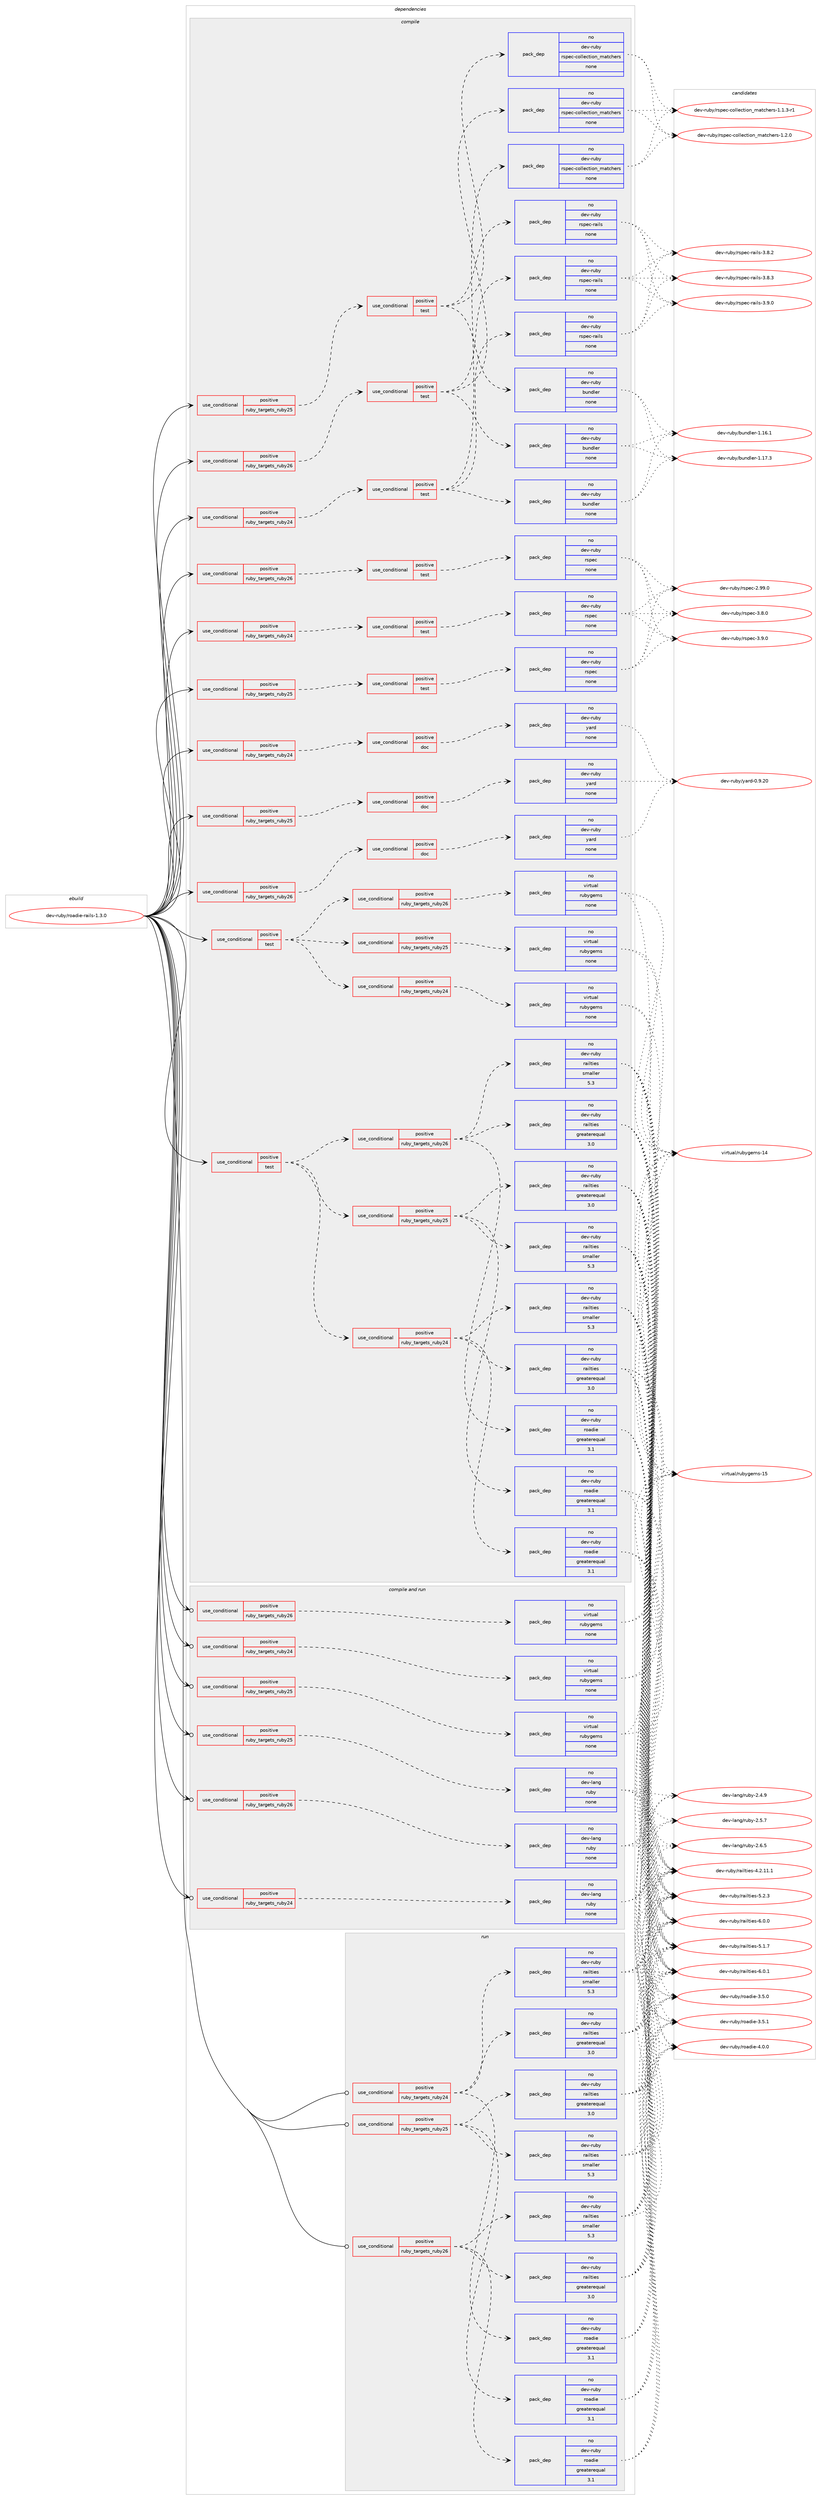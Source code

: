 digraph prolog {

# *************
# Graph options
# *************

newrank=true;
concentrate=true;
compound=true;
graph [rankdir=LR,fontname=Helvetica,fontsize=10,ranksep=1.5];#, ranksep=2.5, nodesep=0.2];
edge  [arrowhead=vee];
node  [fontname=Helvetica,fontsize=10];

# **********
# The ebuild
# **********

subgraph cluster_leftcol {
color=gray;
rank=same;
label=<<i>ebuild</i>>;
id [label="dev-ruby/roadie-rails-1.3.0", color=red, width=4, href="../dev-ruby/roadie-rails-1.3.0.svg"];
}

# ****************
# The dependencies
# ****************

subgraph cluster_midcol {
color=gray;
label=<<i>dependencies</i>>;
subgraph cluster_compile {
fillcolor="#eeeeee";
style=filled;
label=<<i>compile</i>>;
subgraph cond173702 {
dependency707232 [label=<<TABLE BORDER="0" CELLBORDER="1" CELLSPACING="0" CELLPADDING="4"><TR><TD ROWSPAN="3" CELLPADDING="10">use_conditional</TD></TR><TR><TD>positive</TD></TR><TR><TD>ruby_targets_ruby24</TD></TR></TABLE>>, shape=none, color=red];
subgraph cond173703 {
dependency707233 [label=<<TABLE BORDER="0" CELLBORDER="1" CELLSPACING="0" CELLPADDING="4"><TR><TD ROWSPAN="3" CELLPADDING="10">use_conditional</TD></TR><TR><TD>positive</TD></TR><TR><TD>doc</TD></TR></TABLE>>, shape=none, color=red];
subgraph pack521500 {
dependency707234 [label=<<TABLE BORDER="0" CELLBORDER="1" CELLSPACING="0" CELLPADDING="4" WIDTH="220"><TR><TD ROWSPAN="6" CELLPADDING="30">pack_dep</TD></TR><TR><TD WIDTH="110">no</TD></TR><TR><TD>dev-ruby</TD></TR><TR><TD>yard</TD></TR><TR><TD>none</TD></TR><TR><TD></TD></TR></TABLE>>, shape=none, color=blue];
}
dependency707233:e -> dependency707234:w [weight=20,style="dashed",arrowhead="vee"];
}
dependency707232:e -> dependency707233:w [weight=20,style="dashed",arrowhead="vee"];
}
id:e -> dependency707232:w [weight=20,style="solid",arrowhead="vee"];
subgraph cond173704 {
dependency707235 [label=<<TABLE BORDER="0" CELLBORDER="1" CELLSPACING="0" CELLPADDING="4"><TR><TD ROWSPAN="3" CELLPADDING="10">use_conditional</TD></TR><TR><TD>positive</TD></TR><TR><TD>ruby_targets_ruby24</TD></TR></TABLE>>, shape=none, color=red];
subgraph cond173705 {
dependency707236 [label=<<TABLE BORDER="0" CELLBORDER="1" CELLSPACING="0" CELLPADDING="4"><TR><TD ROWSPAN="3" CELLPADDING="10">use_conditional</TD></TR><TR><TD>positive</TD></TR><TR><TD>test</TD></TR></TABLE>>, shape=none, color=red];
subgraph pack521501 {
dependency707237 [label=<<TABLE BORDER="0" CELLBORDER="1" CELLSPACING="0" CELLPADDING="4" WIDTH="220"><TR><TD ROWSPAN="6" CELLPADDING="30">pack_dep</TD></TR><TR><TD WIDTH="110">no</TD></TR><TR><TD>dev-ruby</TD></TR><TR><TD>bundler</TD></TR><TR><TD>none</TD></TR><TR><TD></TD></TR></TABLE>>, shape=none, color=blue];
}
dependency707236:e -> dependency707237:w [weight=20,style="dashed",arrowhead="vee"];
subgraph pack521502 {
dependency707238 [label=<<TABLE BORDER="0" CELLBORDER="1" CELLSPACING="0" CELLPADDING="4" WIDTH="220"><TR><TD ROWSPAN="6" CELLPADDING="30">pack_dep</TD></TR><TR><TD WIDTH="110">no</TD></TR><TR><TD>dev-ruby</TD></TR><TR><TD>rspec-rails</TD></TR><TR><TD>none</TD></TR><TR><TD></TD></TR></TABLE>>, shape=none, color=blue];
}
dependency707236:e -> dependency707238:w [weight=20,style="dashed",arrowhead="vee"];
subgraph pack521503 {
dependency707239 [label=<<TABLE BORDER="0" CELLBORDER="1" CELLSPACING="0" CELLPADDING="4" WIDTH="220"><TR><TD ROWSPAN="6" CELLPADDING="30">pack_dep</TD></TR><TR><TD WIDTH="110">no</TD></TR><TR><TD>dev-ruby</TD></TR><TR><TD>rspec-collection_matchers</TD></TR><TR><TD>none</TD></TR><TR><TD></TD></TR></TABLE>>, shape=none, color=blue];
}
dependency707236:e -> dependency707239:w [weight=20,style="dashed",arrowhead="vee"];
}
dependency707235:e -> dependency707236:w [weight=20,style="dashed",arrowhead="vee"];
}
id:e -> dependency707235:w [weight=20,style="solid",arrowhead="vee"];
subgraph cond173706 {
dependency707240 [label=<<TABLE BORDER="0" CELLBORDER="1" CELLSPACING="0" CELLPADDING="4"><TR><TD ROWSPAN="3" CELLPADDING="10">use_conditional</TD></TR><TR><TD>positive</TD></TR><TR><TD>ruby_targets_ruby24</TD></TR></TABLE>>, shape=none, color=red];
subgraph cond173707 {
dependency707241 [label=<<TABLE BORDER="0" CELLBORDER="1" CELLSPACING="0" CELLPADDING="4"><TR><TD ROWSPAN="3" CELLPADDING="10">use_conditional</TD></TR><TR><TD>positive</TD></TR><TR><TD>test</TD></TR></TABLE>>, shape=none, color=red];
subgraph pack521504 {
dependency707242 [label=<<TABLE BORDER="0" CELLBORDER="1" CELLSPACING="0" CELLPADDING="4" WIDTH="220"><TR><TD ROWSPAN="6" CELLPADDING="30">pack_dep</TD></TR><TR><TD WIDTH="110">no</TD></TR><TR><TD>dev-ruby</TD></TR><TR><TD>rspec</TD></TR><TR><TD>none</TD></TR><TR><TD></TD></TR></TABLE>>, shape=none, color=blue];
}
dependency707241:e -> dependency707242:w [weight=20,style="dashed",arrowhead="vee"];
}
dependency707240:e -> dependency707241:w [weight=20,style="dashed",arrowhead="vee"];
}
id:e -> dependency707240:w [weight=20,style="solid",arrowhead="vee"];
subgraph cond173708 {
dependency707243 [label=<<TABLE BORDER="0" CELLBORDER="1" CELLSPACING="0" CELLPADDING="4"><TR><TD ROWSPAN="3" CELLPADDING="10">use_conditional</TD></TR><TR><TD>positive</TD></TR><TR><TD>ruby_targets_ruby25</TD></TR></TABLE>>, shape=none, color=red];
subgraph cond173709 {
dependency707244 [label=<<TABLE BORDER="0" CELLBORDER="1" CELLSPACING="0" CELLPADDING="4"><TR><TD ROWSPAN="3" CELLPADDING="10">use_conditional</TD></TR><TR><TD>positive</TD></TR><TR><TD>doc</TD></TR></TABLE>>, shape=none, color=red];
subgraph pack521505 {
dependency707245 [label=<<TABLE BORDER="0" CELLBORDER="1" CELLSPACING="0" CELLPADDING="4" WIDTH="220"><TR><TD ROWSPAN="6" CELLPADDING="30">pack_dep</TD></TR><TR><TD WIDTH="110">no</TD></TR><TR><TD>dev-ruby</TD></TR><TR><TD>yard</TD></TR><TR><TD>none</TD></TR><TR><TD></TD></TR></TABLE>>, shape=none, color=blue];
}
dependency707244:e -> dependency707245:w [weight=20,style="dashed",arrowhead="vee"];
}
dependency707243:e -> dependency707244:w [weight=20,style="dashed",arrowhead="vee"];
}
id:e -> dependency707243:w [weight=20,style="solid",arrowhead="vee"];
subgraph cond173710 {
dependency707246 [label=<<TABLE BORDER="0" CELLBORDER="1" CELLSPACING="0" CELLPADDING="4"><TR><TD ROWSPAN="3" CELLPADDING="10">use_conditional</TD></TR><TR><TD>positive</TD></TR><TR><TD>ruby_targets_ruby25</TD></TR></TABLE>>, shape=none, color=red];
subgraph cond173711 {
dependency707247 [label=<<TABLE BORDER="0" CELLBORDER="1" CELLSPACING="0" CELLPADDING="4"><TR><TD ROWSPAN="3" CELLPADDING="10">use_conditional</TD></TR><TR><TD>positive</TD></TR><TR><TD>test</TD></TR></TABLE>>, shape=none, color=red];
subgraph pack521506 {
dependency707248 [label=<<TABLE BORDER="0" CELLBORDER="1" CELLSPACING="0" CELLPADDING="4" WIDTH="220"><TR><TD ROWSPAN="6" CELLPADDING="30">pack_dep</TD></TR><TR><TD WIDTH="110">no</TD></TR><TR><TD>dev-ruby</TD></TR><TR><TD>bundler</TD></TR><TR><TD>none</TD></TR><TR><TD></TD></TR></TABLE>>, shape=none, color=blue];
}
dependency707247:e -> dependency707248:w [weight=20,style="dashed",arrowhead="vee"];
subgraph pack521507 {
dependency707249 [label=<<TABLE BORDER="0" CELLBORDER="1" CELLSPACING="0" CELLPADDING="4" WIDTH="220"><TR><TD ROWSPAN="6" CELLPADDING="30">pack_dep</TD></TR><TR><TD WIDTH="110">no</TD></TR><TR><TD>dev-ruby</TD></TR><TR><TD>rspec-rails</TD></TR><TR><TD>none</TD></TR><TR><TD></TD></TR></TABLE>>, shape=none, color=blue];
}
dependency707247:e -> dependency707249:w [weight=20,style="dashed",arrowhead="vee"];
subgraph pack521508 {
dependency707250 [label=<<TABLE BORDER="0" CELLBORDER="1" CELLSPACING="0" CELLPADDING="4" WIDTH="220"><TR><TD ROWSPAN="6" CELLPADDING="30">pack_dep</TD></TR><TR><TD WIDTH="110">no</TD></TR><TR><TD>dev-ruby</TD></TR><TR><TD>rspec-collection_matchers</TD></TR><TR><TD>none</TD></TR><TR><TD></TD></TR></TABLE>>, shape=none, color=blue];
}
dependency707247:e -> dependency707250:w [weight=20,style="dashed",arrowhead="vee"];
}
dependency707246:e -> dependency707247:w [weight=20,style="dashed",arrowhead="vee"];
}
id:e -> dependency707246:w [weight=20,style="solid",arrowhead="vee"];
subgraph cond173712 {
dependency707251 [label=<<TABLE BORDER="0" CELLBORDER="1" CELLSPACING="0" CELLPADDING="4"><TR><TD ROWSPAN="3" CELLPADDING="10">use_conditional</TD></TR><TR><TD>positive</TD></TR><TR><TD>ruby_targets_ruby25</TD></TR></TABLE>>, shape=none, color=red];
subgraph cond173713 {
dependency707252 [label=<<TABLE BORDER="0" CELLBORDER="1" CELLSPACING="0" CELLPADDING="4"><TR><TD ROWSPAN="3" CELLPADDING="10">use_conditional</TD></TR><TR><TD>positive</TD></TR><TR><TD>test</TD></TR></TABLE>>, shape=none, color=red];
subgraph pack521509 {
dependency707253 [label=<<TABLE BORDER="0" CELLBORDER="1" CELLSPACING="0" CELLPADDING="4" WIDTH="220"><TR><TD ROWSPAN="6" CELLPADDING="30">pack_dep</TD></TR><TR><TD WIDTH="110">no</TD></TR><TR><TD>dev-ruby</TD></TR><TR><TD>rspec</TD></TR><TR><TD>none</TD></TR><TR><TD></TD></TR></TABLE>>, shape=none, color=blue];
}
dependency707252:e -> dependency707253:w [weight=20,style="dashed",arrowhead="vee"];
}
dependency707251:e -> dependency707252:w [weight=20,style="dashed",arrowhead="vee"];
}
id:e -> dependency707251:w [weight=20,style="solid",arrowhead="vee"];
subgraph cond173714 {
dependency707254 [label=<<TABLE BORDER="0" CELLBORDER="1" CELLSPACING="0" CELLPADDING="4"><TR><TD ROWSPAN="3" CELLPADDING="10">use_conditional</TD></TR><TR><TD>positive</TD></TR><TR><TD>ruby_targets_ruby26</TD></TR></TABLE>>, shape=none, color=red];
subgraph cond173715 {
dependency707255 [label=<<TABLE BORDER="0" CELLBORDER="1" CELLSPACING="0" CELLPADDING="4"><TR><TD ROWSPAN="3" CELLPADDING="10">use_conditional</TD></TR><TR><TD>positive</TD></TR><TR><TD>doc</TD></TR></TABLE>>, shape=none, color=red];
subgraph pack521510 {
dependency707256 [label=<<TABLE BORDER="0" CELLBORDER="1" CELLSPACING="0" CELLPADDING="4" WIDTH="220"><TR><TD ROWSPAN="6" CELLPADDING="30">pack_dep</TD></TR><TR><TD WIDTH="110">no</TD></TR><TR><TD>dev-ruby</TD></TR><TR><TD>yard</TD></TR><TR><TD>none</TD></TR><TR><TD></TD></TR></TABLE>>, shape=none, color=blue];
}
dependency707255:e -> dependency707256:w [weight=20,style="dashed",arrowhead="vee"];
}
dependency707254:e -> dependency707255:w [weight=20,style="dashed",arrowhead="vee"];
}
id:e -> dependency707254:w [weight=20,style="solid",arrowhead="vee"];
subgraph cond173716 {
dependency707257 [label=<<TABLE BORDER="0" CELLBORDER="1" CELLSPACING="0" CELLPADDING="4"><TR><TD ROWSPAN="3" CELLPADDING="10">use_conditional</TD></TR><TR><TD>positive</TD></TR><TR><TD>ruby_targets_ruby26</TD></TR></TABLE>>, shape=none, color=red];
subgraph cond173717 {
dependency707258 [label=<<TABLE BORDER="0" CELLBORDER="1" CELLSPACING="0" CELLPADDING="4"><TR><TD ROWSPAN="3" CELLPADDING="10">use_conditional</TD></TR><TR><TD>positive</TD></TR><TR><TD>test</TD></TR></TABLE>>, shape=none, color=red];
subgraph pack521511 {
dependency707259 [label=<<TABLE BORDER="0" CELLBORDER="1" CELLSPACING="0" CELLPADDING="4" WIDTH="220"><TR><TD ROWSPAN="6" CELLPADDING="30">pack_dep</TD></TR><TR><TD WIDTH="110">no</TD></TR><TR><TD>dev-ruby</TD></TR><TR><TD>bundler</TD></TR><TR><TD>none</TD></TR><TR><TD></TD></TR></TABLE>>, shape=none, color=blue];
}
dependency707258:e -> dependency707259:w [weight=20,style="dashed",arrowhead="vee"];
subgraph pack521512 {
dependency707260 [label=<<TABLE BORDER="0" CELLBORDER="1" CELLSPACING="0" CELLPADDING="4" WIDTH="220"><TR><TD ROWSPAN="6" CELLPADDING="30">pack_dep</TD></TR><TR><TD WIDTH="110">no</TD></TR><TR><TD>dev-ruby</TD></TR><TR><TD>rspec-rails</TD></TR><TR><TD>none</TD></TR><TR><TD></TD></TR></TABLE>>, shape=none, color=blue];
}
dependency707258:e -> dependency707260:w [weight=20,style="dashed",arrowhead="vee"];
subgraph pack521513 {
dependency707261 [label=<<TABLE BORDER="0" CELLBORDER="1" CELLSPACING="0" CELLPADDING="4" WIDTH="220"><TR><TD ROWSPAN="6" CELLPADDING="30">pack_dep</TD></TR><TR><TD WIDTH="110">no</TD></TR><TR><TD>dev-ruby</TD></TR><TR><TD>rspec-collection_matchers</TD></TR><TR><TD>none</TD></TR><TR><TD></TD></TR></TABLE>>, shape=none, color=blue];
}
dependency707258:e -> dependency707261:w [weight=20,style="dashed",arrowhead="vee"];
}
dependency707257:e -> dependency707258:w [weight=20,style="dashed",arrowhead="vee"];
}
id:e -> dependency707257:w [weight=20,style="solid",arrowhead="vee"];
subgraph cond173718 {
dependency707262 [label=<<TABLE BORDER="0" CELLBORDER="1" CELLSPACING="0" CELLPADDING="4"><TR><TD ROWSPAN="3" CELLPADDING="10">use_conditional</TD></TR><TR><TD>positive</TD></TR><TR><TD>ruby_targets_ruby26</TD></TR></TABLE>>, shape=none, color=red];
subgraph cond173719 {
dependency707263 [label=<<TABLE BORDER="0" CELLBORDER="1" CELLSPACING="0" CELLPADDING="4"><TR><TD ROWSPAN="3" CELLPADDING="10">use_conditional</TD></TR><TR><TD>positive</TD></TR><TR><TD>test</TD></TR></TABLE>>, shape=none, color=red];
subgraph pack521514 {
dependency707264 [label=<<TABLE BORDER="0" CELLBORDER="1" CELLSPACING="0" CELLPADDING="4" WIDTH="220"><TR><TD ROWSPAN="6" CELLPADDING="30">pack_dep</TD></TR><TR><TD WIDTH="110">no</TD></TR><TR><TD>dev-ruby</TD></TR><TR><TD>rspec</TD></TR><TR><TD>none</TD></TR><TR><TD></TD></TR></TABLE>>, shape=none, color=blue];
}
dependency707263:e -> dependency707264:w [weight=20,style="dashed",arrowhead="vee"];
}
dependency707262:e -> dependency707263:w [weight=20,style="dashed",arrowhead="vee"];
}
id:e -> dependency707262:w [weight=20,style="solid",arrowhead="vee"];
subgraph cond173720 {
dependency707265 [label=<<TABLE BORDER="0" CELLBORDER="1" CELLSPACING="0" CELLPADDING="4"><TR><TD ROWSPAN="3" CELLPADDING="10">use_conditional</TD></TR><TR><TD>positive</TD></TR><TR><TD>test</TD></TR></TABLE>>, shape=none, color=red];
subgraph cond173721 {
dependency707266 [label=<<TABLE BORDER="0" CELLBORDER="1" CELLSPACING="0" CELLPADDING="4"><TR><TD ROWSPAN="3" CELLPADDING="10">use_conditional</TD></TR><TR><TD>positive</TD></TR><TR><TD>ruby_targets_ruby24</TD></TR></TABLE>>, shape=none, color=red];
subgraph pack521515 {
dependency707267 [label=<<TABLE BORDER="0" CELLBORDER="1" CELLSPACING="0" CELLPADDING="4" WIDTH="220"><TR><TD ROWSPAN="6" CELLPADDING="30">pack_dep</TD></TR><TR><TD WIDTH="110">no</TD></TR><TR><TD>dev-ruby</TD></TR><TR><TD>roadie</TD></TR><TR><TD>greaterequal</TD></TR><TR><TD>3.1</TD></TR></TABLE>>, shape=none, color=blue];
}
dependency707266:e -> dependency707267:w [weight=20,style="dashed",arrowhead="vee"];
subgraph pack521516 {
dependency707268 [label=<<TABLE BORDER="0" CELLBORDER="1" CELLSPACING="0" CELLPADDING="4" WIDTH="220"><TR><TD ROWSPAN="6" CELLPADDING="30">pack_dep</TD></TR><TR><TD WIDTH="110">no</TD></TR><TR><TD>dev-ruby</TD></TR><TR><TD>railties</TD></TR><TR><TD>greaterequal</TD></TR><TR><TD>3.0</TD></TR></TABLE>>, shape=none, color=blue];
}
dependency707266:e -> dependency707268:w [weight=20,style="dashed",arrowhead="vee"];
subgraph pack521517 {
dependency707269 [label=<<TABLE BORDER="0" CELLBORDER="1" CELLSPACING="0" CELLPADDING="4" WIDTH="220"><TR><TD ROWSPAN="6" CELLPADDING="30">pack_dep</TD></TR><TR><TD WIDTH="110">no</TD></TR><TR><TD>dev-ruby</TD></TR><TR><TD>railties</TD></TR><TR><TD>smaller</TD></TR><TR><TD>5.3</TD></TR></TABLE>>, shape=none, color=blue];
}
dependency707266:e -> dependency707269:w [weight=20,style="dashed",arrowhead="vee"];
}
dependency707265:e -> dependency707266:w [weight=20,style="dashed",arrowhead="vee"];
subgraph cond173722 {
dependency707270 [label=<<TABLE BORDER="0" CELLBORDER="1" CELLSPACING="0" CELLPADDING="4"><TR><TD ROWSPAN="3" CELLPADDING="10">use_conditional</TD></TR><TR><TD>positive</TD></TR><TR><TD>ruby_targets_ruby25</TD></TR></TABLE>>, shape=none, color=red];
subgraph pack521518 {
dependency707271 [label=<<TABLE BORDER="0" CELLBORDER="1" CELLSPACING="0" CELLPADDING="4" WIDTH="220"><TR><TD ROWSPAN="6" CELLPADDING="30">pack_dep</TD></TR><TR><TD WIDTH="110">no</TD></TR><TR><TD>dev-ruby</TD></TR><TR><TD>roadie</TD></TR><TR><TD>greaterequal</TD></TR><TR><TD>3.1</TD></TR></TABLE>>, shape=none, color=blue];
}
dependency707270:e -> dependency707271:w [weight=20,style="dashed",arrowhead="vee"];
subgraph pack521519 {
dependency707272 [label=<<TABLE BORDER="0" CELLBORDER="1" CELLSPACING="0" CELLPADDING="4" WIDTH="220"><TR><TD ROWSPAN="6" CELLPADDING="30">pack_dep</TD></TR><TR><TD WIDTH="110">no</TD></TR><TR><TD>dev-ruby</TD></TR><TR><TD>railties</TD></TR><TR><TD>greaterequal</TD></TR><TR><TD>3.0</TD></TR></TABLE>>, shape=none, color=blue];
}
dependency707270:e -> dependency707272:w [weight=20,style="dashed",arrowhead="vee"];
subgraph pack521520 {
dependency707273 [label=<<TABLE BORDER="0" CELLBORDER="1" CELLSPACING="0" CELLPADDING="4" WIDTH="220"><TR><TD ROWSPAN="6" CELLPADDING="30">pack_dep</TD></TR><TR><TD WIDTH="110">no</TD></TR><TR><TD>dev-ruby</TD></TR><TR><TD>railties</TD></TR><TR><TD>smaller</TD></TR><TR><TD>5.3</TD></TR></TABLE>>, shape=none, color=blue];
}
dependency707270:e -> dependency707273:w [weight=20,style="dashed",arrowhead="vee"];
}
dependency707265:e -> dependency707270:w [weight=20,style="dashed",arrowhead="vee"];
subgraph cond173723 {
dependency707274 [label=<<TABLE BORDER="0" CELLBORDER="1" CELLSPACING="0" CELLPADDING="4"><TR><TD ROWSPAN="3" CELLPADDING="10">use_conditional</TD></TR><TR><TD>positive</TD></TR><TR><TD>ruby_targets_ruby26</TD></TR></TABLE>>, shape=none, color=red];
subgraph pack521521 {
dependency707275 [label=<<TABLE BORDER="0" CELLBORDER="1" CELLSPACING="0" CELLPADDING="4" WIDTH="220"><TR><TD ROWSPAN="6" CELLPADDING="30">pack_dep</TD></TR><TR><TD WIDTH="110">no</TD></TR><TR><TD>dev-ruby</TD></TR><TR><TD>roadie</TD></TR><TR><TD>greaterequal</TD></TR><TR><TD>3.1</TD></TR></TABLE>>, shape=none, color=blue];
}
dependency707274:e -> dependency707275:w [weight=20,style="dashed",arrowhead="vee"];
subgraph pack521522 {
dependency707276 [label=<<TABLE BORDER="0" CELLBORDER="1" CELLSPACING="0" CELLPADDING="4" WIDTH="220"><TR><TD ROWSPAN="6" CELLPADDING="30">pack_dep</TD></TR><TR><TD WIDTH="110">no</TD></TR><TR><TD>dev-ruby</TD></TR><TR><TD>railties</TD></TR><TR><TD>greaterequal</TD></TR><TR><TD>3.0</TD></TR></TABLE>>, shape=none, color=blue];
}
dependency707274:e -> dependency707276:w [weight=20,style="dashed",arrowhead="vee"];
subgraph pack521523 {
dependency707277 [label=<<TABLE BORDER="0" CELLBORDER="1" CELLSPACING="0" CELLPADDING="4" WIDTH="220"><TR><TD ROWSPAN="6" CELLPADDING="30">pack_dep</TD></TR><TR><TD WIDTH="110">no</TD></TR><TR><TD>dev-ruby</TD></TR><TR><TD>railties</TD></TR><TR><TD>smaller</TD></TR><TR><TD>5.3</TD></TR></TABLE>>, shape=none, color=blue];
}
dependency707274:e -> dependency707277:w [weight=20,style="dashed",arrowhead="vee"];
}
dependency707265:e -> dependency707274:w [weight=20,style="dashed",arrowhead="vee"];
}
id:e -> dependency707265:w [weight=20,style="solid",arrowhead="vee"];
subgraph cond173724 {
dependency707278 [label=<<TABLE BORDER="0" CELLBORDER="1" CELLSPACING="0" CELLPADDING="4"><TR><TD ROWSPAN="3" CELLPADDING="10">use_conditional</TD></TR><TR><TD>positive</TD></TR><TR><TD>test</TD></TR></TABLE>>, shape=none, color=red];
subgraph cond173725 {
dependency707279 [label=<<TABLE BORDER="0" CELLBORDER="1" CELLSPACING="0" CELLPADDING="4"><TR><TD ROWSPAN="3" CELLPADDING="10">use_conditional</TD></TR><TR><TD>positive</TD></TR><TR><TD>ruby_targets_ruby24</TD></TR></TABLE>>, shape=none, color=red];
subgraph pack521524 {
dependency707280 [label=<<TABLE BORDER="0" CELLBORDER="1" CELLSPACING="0" CELLPADDING="4" WIDTH="220"><TR><TD ROWSPAN="6" CELLPADDING="30">pack_dep</TD></TR><TR><TD WIDTH="110">no</TD></TR><TR><TD>virtual</TD></TR><TR><TD>rubygems</TD></TR><TR><TD>none</TD></TR><TR><TD></TD></TR></TABLE>>, shape=none, color=blue];
}
dependency707279:e -> dependency707280:w [weight=20,style="dashed",arrowhead="vee"];
}
dependency707278:e -> dependency707279:w [weight=20,style="dashed",arrowhead="vee"];
subgraph cond173726 {
dependency707281 [label=<<TABLE BORDER="0" CELLBORDER="1" CELLSPACING="0" CELLPADDING="4"><TR><TD ROWSPAN="3" CELLPADDING="10">use_conditional</TD></TR><TR><TD>positive</TD></TR><TR><TD>ruby_targets_ruby25</TD></TR></TABLE>>, shape=none, color=red];
subgraph pack521525 {
dependency707282 [label=<<TABLE BORDER="0" CELLBORDER="1" CELLSPACING="0" CELLPADDING="4" WIDTH="220"><TR><TD ROWSPAN="6" CELLPADDING="30">pack_dep</TD></TR><TR><TD WIDTH="110">no</TD></TR><TR><TD>virtual</TD></TR><TR><TD>rubygems</TD></TR><TR><TD>none</TD></TR><TR><TD></TD></TR></TABLE>>, shape=none, color=blue];
}
dependency707281:e -> dependency707282:w [weight=20,style="dashed",arrowhead="vee"];
}
dependency707278:e -> dependency707281:w [weight=20,style="dashed",arrowhead="vee"];
subgraph cond173727 {
dependency707283 [label=<<TABLE BORDER="0" CELLBORDER="1" CELLSPACING="0" CELLPADDING="4"><TR><TD ROWSPAN="3" CELLPADDING="10">use_conditional</TD></TR><TR><TD>positive</TD></TR><TR><TD>ruby_targets_ruby26</TD></TR></TABLE>>, shape=none, color=red];
subgraph pack521526 {
dependency707284 [label=<<TABLE BORDER="0" CELLBORDER="1" CELLSPACING="0" CELLPADDING="4" WIDTH="220"><TR><TD ROWSPAN="6" CELLPADDING="30">pack_dep</TD></TR><TR><TD WIDTH="110">no</TD></TR><TR><TD>virtual</TD></TR><TR><TD>rubygems</TD></TR><TR><TD>none</TD></TR><TR><TD></TD></TR></TABLE>>, shape=none, color=blue];
}
dependency707283:e -> dependency707284:w [weight=20,style="dashed",arrowhead="vee"];
}
dependency707278:e -> dependency707283:w [weight=20,style="dashed",arrowhead="vee"];
}
id:e -> dependency707278:w [weight=20,style="solid",arrowhead="vee"];
}
subgraph cluster_compileandrun {
fillcolor="#eeeeee";
style=filled;
label=<<i>compile and run</i>>;
subgraph cond173728 {
dependency707285 [label=<<TABLE BORDER="0" CELLBORDER="1" CELLSPACING="0" CELLPADDING="4"><TR><TD ROWSPAN="3" CELLPADDING="10">use_conditional</TD></TR><TR><TD>positive</TD></TR><TR><TD>ruby_targets_ruby24</TD></TR></TABLE>>, shape=none, color=red];
subgraph pack521527 {
dependency707286 [label=<<TABLE BORDER="0" CELLBORDER="1" CELLSPACING="0" CELLPADDING="4" WIDTH="220"><TR><TD ROWSPAN="6" CELLPADDING="30">pack_dep</TD></TR><TR><TD WIDTH="110">no</TD></TR><TR><TD>dev-lang</TD></TR><TR><TD>ruby</TD></TR><TR><TD>none</TD></TR><TR><TD></TD></TR></TABLE>>, shape=none, color=blue];
}
dependency707285:e -> dependency707286:w [weight=20,style="dashed",arrowhead="vee"];
}
id:e -> dependency707285:w [weight=20,style="solid",arrowhead="odotvee"];
subgraph cond173729 {
dependency707287 [label=<<TABLE BORDER="0" CELLBORDER="1" CELLSPACING="0" CELLPADDING="4"><TR><TD ROWSPAN="3" CELLPADDING="10">use_conditional</TD></TR><TR><TD>positive</TD></TR><TR><TD>ruby_targets_ruby24</TD></TR></TABLE>>, shape=none, color=red];
subgraph pack521528 {
dependency707288 [label=<<TABLE BORDER="0" CELLBORDER="1" CELLSPACING="0" CELLPADDING="4" WIDTH="220"><TR><TD ROWSPAN="6" CELLPADDING="30">pack_dep</TD></TR><TR><TD WIDTH="110">no</TD></TR><TR><TD>virtual</TD></TR><TR><TD>rubygems</TD></TR><TR><TD>none</TD></TR><TR><TD></TD></TR></TABLE>>, shape=none, color=blue];
}
dependency707287:e -> dependency707288:w [weight=20,style="dashed",arrowhead="vee"];
}
id:e -> dependency707287:w [weight=20,style="solid",arrowhead="odotvee"];
subgraph cond173730 {
dependency707289 [label=<<TABLE BORDER="0" CELLBORDER="1" CELLSPACING="0" CELLPADDING="4"><TR><TD ROWSPAN="3" CELLPADDING="10">use_conditional</TD></TR><TR><TD>positive</TD></TR><TR><TD>ruby_targets_ruby25</TD></TR></TABLE>>, shape=none, color=red];
subgraph pack521529 {
dependency707290 [label=<<TABLE BORDER="0" CELLBORDER="1" CELLSPACING="0" CELLPADDING="4" WIDTH="220"><TR><TD ROWSPAN="6" CELLPADDING="30">pack_dep</TD></TR><TR><TD WIDTH="110">no</TD></TR><TR><TD>dev-lang</TD></TR><TR><TD>ruby</TD></TR><TR><TD>none</TD></TR><TR><TD></TD></TR></TABLE>>, shape=none, color=blue];
}
dependency707289:e -> dependency707290:w [weight=20,style="dashed",arrowhead="vee"];
}
id:e -> dependency707289:w [weight=20,style="solid",arrowhead="odotvee"];
subgraph cond173731 {
dependency707291 [label=<<TABLE BORDER="0" CELLBORDER="1" CELLSPACING="0" CELLPADDING="4"><TR><TD ROWSPAN="3" CELLPADDING="10">use_conditional</TD></TR><TR><TD>positive</TD></TR><TR><TD>ruby_targets_ruby25</TD></TR></TABLE>>, shape=none, color=red];
subgraph pack521530 {
dependency707292 [label=<<TABLE BORDER="0" CELLBORDER="1" CELLSPACING="0" CELLPADDING="4" WIDTH="220"><TR><TD ROWSPAN="6" CELLPADDING="30">pack_dep</TD></TR><TR><TD WIDTH="110">no</TD></TR><TR><TD>virtual</TD></TR><TR><TD>rubygems</TD></TR><TR><TD>none</TD></TR><TR><TD></TD></TR></TABLE>>, shape=none, color=blue];
}
dependency707291:e -> dependency707292:w [weight=20,style="dashed",arrowhead="vee"];
}
id:e -> dependency707291:w [weight=20,style="solid",arrowhead="odotvee"];
subgraph cond173732 {
dependency707293 [label=<<TABLE BORDER="0" CELLBORDER="1" CELLSPACING="0" CELLPADDING="4"><TR><TD ROWSPAN="3" CELLPADDING="10">use_conditional</TD></TR><TR><TD>positive</TD></TR><TR><TD>ruby_targets_ruby26</TD></TR></TABLE>>, shape=none, color=red];
subgraph pack521531 {
dependency707294 [label=<<TABLE BORDER="0" CELLBORDER="1" CELLSPACING="0" CELLPADDING="4" WIDTH="220"><TR><TD ROWSPAN="6" CELLPADDING="30">pack_dep</TD></TR><TR><TD WIDTH="110">no</TD></TR><TR><TD>dev-lang</TD></TR><TR><TD>ruby</TD></TR><TR><TD>none</TD></TR><TR><TD></TD></TR></TABLE>>, shape=none, color=blue];
}
dependency707293:e -> dependency707294:w [weight=20,style="dashed",arrowhead="vee"];
}
id:e -> dependency707293:w [weight=20,style="solid",arrowhead="odotvee"];
subgraph cond173733 {
dependency707295 [label=<<TABLE BORDER="0" CELLBORDER="1" CELLSPACING="0" CELLPADDING="4"><TR><TD ROWSPAN="3" CELLPADDING="10">use_conditional</TD></TR><TR><TD>positive</TD></TR><TR><TD>ruby_targets_ruby26</TD></TR></TABLE>>, shape=none, color=red];
subgraph pack521532 {
dependency707296 [label=<<TABLE BORDER="0" CELLBORDER="1" CELLSPACING="0" CELLPADDING="4" WIDTH="220"><TR><TD ROWSPAN="6" CELLPADDING="30">pack_dep</TD></TR><TR><TD WIDTH="110">no</TD></TR><TR><TD>virtual</TD></TR><TR><TD>rubygems</TD></TR><TR><TD>none</TD></TR><TR><TD></TD></TR></TABLE>>, shape=none, color=blue];
}
dependency707295:e -> dependency707296:w [weight=20,style="dashed",arrowhead="vee"];
}
id:e -> dependency707295:w [weight=20,style="solid",arrowhead="odotvee"];
}
subgraph cluster_run {
fillcolor="#eeeeee";
style=filled;
label=<<i>run</i>>;
subgraph cond173734 {
dependency707297 [label=<<TABLE BORDER="0" CELLBORDER="1" CELLSPACING="0" CELLPADDING="4"><TR><TD ROWSPAN="3" CELLPADDING="10">use_conditional</TD></TR><TR><TD>positive</TD></TR><TR><TD>ruby_targets_ruby24</TD></TR></TABLE>>, shape=none, color=red];
subgraph pack521533 {
dependency707298 [label=<<TABLE BORDER="0" CELLBORDER="1" CELLSPACING="0" CELLPADDING="4" WIDTH="220"><TR><TD ROWSPAN="6" CELLPADDING="30">pack_dep</TD></TR><TR><TD WIDTH="110">no</TD></TR><TR><TD>dev-ruby</TD></TR><TR><TD>roadie</TD></TR><TR><TD>greaterequal</TD></TR><TR><TD>3.1</TD></TR></TABLE>>, shape=none, color=blue];
}
dependency707297:e -> dependency707298:w [weight=20,style="dashed",arrowhead="vee"];
subgraph pack521534 {
dependency707299 [label=<<TABLE BORDER="0" CELLBORDER="1" CELLSPACING="0" CELLPADDING="4" WIDTH="220"><TR><TD ROWSPAN="6" CELLPADDING="30">pack_dep</TD></TR><TR><TD WIDTH="110">no</TD></TR><TR><TD>dev-ruby</TD></TR><TR><TD>railties</TD></TR><TR><TD>greaterequal</TD></TR><TR><TD>3.0</TD></TR></TABLE>>, shape=none, color=blue];
}
dependency707297:e -> dependency707299:w [weight=20,style="dashed",arrowhead="vee"];
subgraph pack521535 {
dependency707300 [label=<<TABLE BORDER="0" CELLBORDER="1" CELLSPACING="0" CELLPADDING="4" WIDTH="220"><TR><TD ROWSPAN="6" CELLPADDING="30">pack_dep</TD></TR><TR><TD WIDTH="110">no</TD></TR><TR><TD>dev-ruby</TD></TR><TR><TD>railties</TD></TR><TR><TD>smaller</TD></TR><TR><TD>5.3</TD></TR></TABLE>>, shape=none, color=blue];
}
dependency707297:e -> dependency707300:w [weight=20,style="dashed",arrowhead="vee"];
}
id:e -> dependency707297:w [weight=20,style="solid",arrowhead="odot"];
subgraph cond173735 {
dependency707301 [label=<<TABLE BORDER="0" CELLBORDER="1" CELLSPACING="0" CELLPADDING="4"><TR><TD ROWSPAN="3" CELLPADDING="10">use_conditional</TD></TR><TR><TD>positive</TD></TR><TR><TD>ruby_targets_ruby25</TD></TR></TABLE>>, shape=none, color=red];
subgraph pack521536 {
dependency707302 [label=<<TABLE BORDER="0" CELLBORDER="1" CELLSPACING="0" CELLPADDING="4" WIDTH="220"><TR><TD ROWSPAN="6" CELLPADDING="30">pack_dep</TD></TR><TR><TD WIDTH="110">no</TD></TR><TR><TD>dev-ruby</TD></TR><TR><TD>roadie</TD></TR><TR><TD>greaterequal</TD></TR><TR><TD>3.1</TD></TR></TABLE>>, shape=none, color=blue];
}
dependency707301:e -> dependency707302:w [weight=20,style="dashed",arrowhead="vee"];
subgraph pack521537 {
dependency707303 [label=<<TABLE BORDER="0" CELLBORDER="1" CELLSPACING="0" CELLPADDING="4" WIDTH="220"><TR><TD ROWSPAN="6" CELLPADDING="30">pack_dep</TD></TR><TR><TD WIDTH="110">no</TD></TR><TR><TD>dev-ruby</TD></TR><TR><TD>railties</TD></TR><TR><TD>greaterequal</TD></TR><TR><TD>3.0</TD></TR></TABLE>>, shape=none, color=blue];
}
dependency707301:e -> dependency707303:w [weight=20,style="dashed",arrowhead="vee"];
subgraph pack521538 {
dependency707304 [label=<<TABLE BORDER="0" CELLBORDER="1" CELLSPACING="0" CELLPADDING="4" WIDTH="220"><TR><TD ROWSPAN="6" CELLPADDING="30">pack_dep</TD></TR><TR><TD WIDTH="110">no</TD></TR><TR><TD>dev-ruby</TD></TR><TR><TD>railties</TD></TR><TR><TD>smaller</TD></TR><TR><TD>5.3</TD></TR></TABLE>>, shape=none, color=blue];
}
dependency707301:e -> dependency707304:w [weight=20,style="dashed",arrowhead="vee"];
}
id:e -> dependency707301:w [weight=20,style="solid",arrowhead="odot"];
subgraph cond173736 {
dependency707305 [label=<<TABLE BORDER="0" CELLBORDER="1" CELLSPACING="0" CELLPADDING="4"><TR><TD ROWSPAN="3" CELLPADDING="10">use_conditional</TD></TR><TR><TD>positive</TD></TR><TR><TD>ruby_targets_ruby26</TD></TR></TABLE>>, shape=none, color=red];
subgraph pack521539 {
dependency707306 [label=<<TABLE BORDER="0" CELLBORDER="1" CELLSPACING="0" CELLPADDING="4" WIDTH="220"><TR><TD ROWSPAN="6" CELLPADDING="30">pack_dep</TD></TR><TR><TD WIDTH="110">no</TD></TR><TR><TD>dev-ruby</TD></TR><TR><TD>roadie</TD></TR><TR><TD>greaterequal</TD></TR><TR><TD>3.1</TD></TR></TABLE>>, shape=none, color=blue];
}
dependency707305:e -> dependency707306:w [weight=20,style="dashed",arrowhead="vee"];
subgraph pack521540 {
dependency707307 [label=<<TABLE BORDER="0" CELLBORDER="1" CELLSPACING="0" CELLPADDING="4" WIDTH="220"><TR><TD ROWSPAN="6" CELLPADDING="30">pack_dep</TD></TR><TR><TD WIDTH="110">no</TD></TR><TR><TD>dev-ruby</TD></TR><TR><TD>railties</TD></TR><TR><TD>greaterequal</TD></TR><TR><TD>3.0</TD></TR></TABLE>>, shape=none, color=blue];
}
dependency707305:e -> dependency707307:w [weight=20,style="dashed",arrowhead="vee"];
subgraph pack521541 {
dependency707308 [label=<<TABLE BORDER="0" CELLBORDER="1" CELLSPACING="0" CELLPADDING="4" WIDTH="220"><TR><TD ROWSPAN="6" CELLPADDING="30">pack_dep</TD></TR><TR><TD WIDTH="110">no</TD></TR><TR><TD>dev-ruby</TD></TR><TR><TD>railties</TD></TR><TR><TD>smaller</TD></TR><TR><TD>5.3</TD></TR></TABLE>>, shape=none, color=blue];
}
dependency707305:e -> dependency707308:w [weight=20,style="dashed",arrowhead="vee"];
}
id:e -> dependency707305:w [weight=20,style="solid",arrowhead="odot"];
}
}

# **************
# The candidates
# **************

subgraph cluster_choices {
rank=same;
color=gray;
label=<<i>candidates</i>>;

subgraph choice521500 {
color=black;
nodesep=1;
choice1001011184511411798121471219711410045484657465048 [label="dev-ruby/yard-0.9.20", color=red, width=4,href="../dev-ruby/yard-0.9.20.svg"];
dependency707234:e -> choice1001011184511411798121471219711410045484657465048:w [style=dotted,weight="100"];
}
subgraph choice521501 {
color=black;
nodesep=1;
choice1001011184511411798121479811711010010810111445494649544649 [label="dev-ruby/bundler-1.16.1", color=red, width=4,href="../dev-ruby/bundler-1.16.1.svg"];
choice1001011184511411798121479811711010010810111445494649554651 [label="dev-ruby/bundler-1.17.3", color=red, width=4,href="../dev-ruby/bundler-1.17.3.svg"];
dependency707237:e -> choice1001011184511411798121479811711010010810111445494649544649:w [style=dotted,weight="100"];
dependency707237:e -> choice1001011184511411798121479811711010010810111445494649554651:w [style=dotted,weight="100"];
}
subgraph choice521502 {
color=black;
nodesep=1;
choice100101118451141179812147114115112101994511497105108115455146564650 [label="dev-ruby/rspec-rails-3.8.2", color=red, width=4,href="../dev-ruby/rspec-rails-3.8.2.svg"];
choice100101118451141179812147114115112101994511497105108115455146564651 [label="dev-ruby/rspec-rails-3.8.3", color=red, width=4,href="../dev-ruby/rspec-rails-3.8.3.svg"];
choice100101118451141179812147114115112101994511497105108115455146574648 [label="dev-ruby/rspec-rails-3.9.0", color=red, width=4,href="../dev-ruby/rspec-rails-3.9.0.svg"];
dependency707238:e -> choice100101118451141179812147114115112101994511497105108115455146564650:w [style=dotted,weight="100"];
dependency707238:e -> choice100101118451141179812147114115112101994511497105108115455146564651:w [style=dotted,weight="100"];
dependency707238:e -> choice100101118451141179812147114115112101994511497105108115455146574648:w [style=dotted,weight="100"];
}
subgraph choice521503 {
color=black;
nodesep=1;
choice100101118451141179812147114115112101994599111108108101991161051111109510997116991041011141154549464946514511449 [label="dev-ruby/rspec-collection_matchers-1.1.3-r1", color=red, width=4,href="../dev-ruby/rspec-collection_matchers-1.1.3-r1.svg"];
choice10010111845114117981214711411511210199459911110810810199116105111110951099711699104101114115454946504648 [label="dev-ruby/rspec-collection_matchers-1.2.0", color=red, width=4,href="../dev-ruby/rspec-collection_matchers-1.2.0.svg"];
dependency707239:e -> choice100101118451141179812147114115112101994599111108108101991161051111109510997116991041011141154549464946514511449:w [style=dotted,weight="100"];
dependency707239:e -> choice10010111845114117981214711411511210199459911110810810199116105111110951099711699104101114115454946504648:w [style=dotted,weight="100"];
}
subgraph choice521504 {
color=black;
nodesep=1;
choice1001011184511411798121471141151121019945504657574648 [label="dev-ruby/rspec-2.99.0", color=red, width=4,href="../dev-ruby/rspec-2.99.0.svg"];
choice10010111845114117981214711411511210199455146564648 [label="dev-ruby/rspec-3.8.0", color=red, width=4,href="../dev-ruby/rspec-3.8.0.svg"];
choice10010111845114117981214711411511210199455146574648 [label="dev-ruby/rspec-3.9.0", color=red, width=4,href="../dev-ruby/rspec-3.9.0.svg"];
dependency707242:e -> choice1001011184511411798121471141151121019945504657574648:w [style=dotted,weight="100"];
dependency707242:e -> choice10010111845114117981214711411511210199455146564648:w [style=dotted,weight="100"];
dependency707242:e -> choice10010111845114117981214711411511210199455146574648:w [style=dotted,weight="100"];
}
subgraph choice521505 {
color=black;
nodesep=1;
choice1001011184511411798121471219711410045484657465048 [label="dev-ruby/yard-0.9.20", color=red, width=4,href="../dev-ruby/yard-0.9.20.svg"];
dependency707245:e -> choice1001011184511411798121471219711410045484657465048:w [style=dotted,weight="100"];
}
subgraph choice521506 {
color=black;
nodesep=1;
choice1001011184511411798121479811711010010810111445494649544649 [label="dev-ruby/bundler-1.16.1", color=red, width=4,href="../dev-ruby/bundler-1.16.1.svg"];
choice1001011184511411798121479811711010010810111445494649554651 [label="dev-ruby/bundler-1.17.3", color=red, width=4,href="../dev-ruby/bundler-1.17.3.svg"];
dependency707248:e -> choice1001011184511411798121479811711010010810111445494649544649:w [style=dotted,weight="100"];
dependency707248:e -> choice1001011184511411798121479811711010010810111445494649554651:w [style=dotted,weight="100"];
}
subgraph choice521507 {
color=black;
nodesep=1;
choice100101118451141179812147114115112101994511497105108115455146564650 [label="dev-ruby/rspec-rails-3.8.2", color=red, width=4,href="../dev-ruby/rspec-rails-3.8.2.svg"];
choice100101118451141179812147114115112101994511497105108115455146564651 [label="dev-ruby/rspec-rails-3.8.3", color=red, width=4,href="../dev-ruby/rspec-rails-3.8.3.svg"];
choice100101118451141179812147114115112101994511497105108115455146574648 [label="dev-ruby/rspec-rails-3.9.0", color=red, width=4,href="../dev-ruby/rspec-rails-3.9.0.svg"];
dependency707249:e -> choice100101118451141179812147114115112101994511497105108115455146564650:w [style=dotted,weight="100"];
dependency707249:e -> choice100101118451141179812147114115112101994511497105108115455146564651:w [style=dotted,weight="100"];
dependency707249:e -> choice100101118451141179812147114115112101994511497105108115455146574648:w [style=dotted,weight="100"];
}
subgraph choice521508 {
color=black;
nodesep=1;
choice100101118451141179812147114115112101994599111108108101991161051111109510997116991041011141154549464946514511449 [label="dev-ruby/rspec-collection_matchers-1.1.3-r1", color=red, width=4,href="../dev-ruby/rspec-collection_matchers-1.1.3-r1.svg"];
choice10010111845114117981214711411511210199459911110810810199116105111110951099711699104101114115454946504648 [label="dev-ruby/rspec-collection_matchers-1.2.0", color=red, width=4,href="../dev-ruby/rspec-collection_matchers-1.2.0.svg"];
dependency707250:e -> choice100101118451141179812147114115112101994599111108108101991161051111109510997116991041011141154549464946514511449:w [style=dotted,weight="100"];
dependency707250:e -> choice10010111845114117981214711411511210199459911110810810199116105111110951099711699104101114115454946504648:w [style=dotted,weight="100"];
}
subgraph choice521509 {
color=black;
nodesep=1;
choice1001011184511411798121471141151121019945504657574648 [label="dev-ruby/rspec-2.99.0", color=red, width=4,href="../dev-ruby/rspec-2.99.0.svg"];
choice10010111845114117981214711411511210199455146564648 [label="dev-ruby/rspec-3.8.0", color=red, width=4,href="../dev-ruby/rspec-3.8.0.svg"];
choice10010111845114117981214711411511210199455146574648 [label="dev-ruby/rspec-3.9.0", color=red, width=4,href="../dev-ruby/rspec-3.9.0.svg"];
dependency707253:e -> choice1001011184511411798121471141151121019945504657574648:w [style=dotted,weight="100"];
dependency707253:e -> choice10010111845114117981214711411511210199455146564648:w [style=dotted,weight="100"];
dependency707253:e -> choice10010111845114117981214711411511210199455146574648:w [style=dotted,weight="100"];
}
subgraph choice521510 {
color=black;
nodesep=1;
choice1001011184511411798121471219711410045484657465048 [label="dev-ruby/yard-0.9.20", color=red, width=4,href="../dev-ruby/yard-0.9.20.svg"];
dependency707256:e -> choice1001011184511411798121471219711410045484657465048:w [style=dotted,weight="100"];
}
subgraph choice521511 {
color=black;
nodesep=1;
choice1001011184511411798121479811711010010810111445494649544649 [label="dev-ruby/bundler-1.16.1", color=red, width=4,href="../dev-ruby/bundler-1.16.1.svg"];
choice1001011184511411798121479811711010010810111445494649554651 [label="dev-ruby/bundler-1.17.3", color=red, width=4,href="../dev-ruby/bundler-1.17.3.svg"];
dependency707259:e -> choice1001011184511411798121479811711010010810111445494649544649:w [style=dotted,weight="100"];
dependency707259:e -> choice1001011184511411798121479811711010010810111445494649554651:w [style=dotted,weight="100"];
}
subgraph choice521512 {
color=black;
nodesep=1;
choice100101118451141179812147114115112101994511497105108115455146564650 [label="dev-ruby/rspec-rails-3.8.2", color=red, width=4,href="../dev-ruby/rspec-rails-3.8.2.svg"];
choice100101118451141179812147114115112101994511497105108115455146564651 [label="dev-ruby/rspec-rails-3.8.3", color=red, width=4,href="../dev-ruby/rspec-rails-3.8.3.svg"];
choice100101118451141179812147114115112101994511497105108115455146574648 [label="dev-ruby/rspec-rails-3.9.0", color=red, width=4,href="../dev-ruby/rspec-rails-3.9.0.svg"];
dependency707260:e -> choice100101118451141179812147114115112101994511497105108115455146564650:w [style=dotted,weight="100"];
dependency707260:e -> choice100101118451141179812147114115112101994511497105108115455146564651:w [style=dotted,weight="100"];
dependency707260:e -> choice100101118451141179812147114115112101994511497105108115455146574648:w [style=dotted,weight="100"];
}
subgraph choice521513 {
color=black;
nodesep=1;
choice100101118451141179812147114115112101994599111108108101991161051111109510997116991041011141154549464946514511449 [label="dev-ruby/rspec-collection_matchers-1.1.3-r1", color=red, width=4,href="../dev-ruby/rspec-collection_matchers-1.1.3-r1.svg"];
choice10010111845114117981214711411511210199459911110810810199116105111110951099711699104101114115454946504648 [label="dev-ruby/rspec-collection_matchers-1.2.0", color=red, width=4,href="../dev-ruby/rspec-collection_matchers-1.2.0.svg"];
dependency707261:e -> choice100101118451141179812147114115112101994599111108108101991161051111109510997116991041011141154549464946514511449:w [style=dotted,weight="100"];
dependency707261:e -> choice10010111845114117981214711411511210199459911110810810199116105111110951099711699104101114115454946504648:w [style=dotted,weight="100"];
}
subgraph choice521514 {
color=black;
nodesep=1;
choice1001011184511411798121471141151121019945504657574648 [label="dev-ruby/rspec-2.99.0", color=red, width=4,href="../dev-ruby/rspec-2.99.0.svg"];
choice10010111845114117981214711411511210199455146564648 [label="dev-ruby/rspec-3.8.0", color=red, width=4,href="../dev-ruby/rspec-3.8.0.svg"];
choice10010111845114117981214711411511210199455146574648 [label="dev-ruby/rspec-3.9.0", color=red, width=4,href="../dev-ruby/rspec-3.9.0.svg"];
dependency707264:e -> choice1001011184511411798121471141151121019945504657574648:w [style=dotted,weight="100"];
dependency707264:e -> choice10010111845114117981214711411511210199455146564648:w [style=dotted,weight="100"];
dependency707264:e -> choice10010111845114117981214711411511210199455146574648:w [style=dotted,weight="100"];
}
subgraph choice521515 {
color=black;
nodesep=1;
choice10010111845114117981214711411197100105101455146534648 [label="dev-ruby/roadie-3.5.0", color=red, width=4,href="../dev-ruby/roadie-3.5.0.svg"];
choice10010111845114117981214711411197100105101455146534649 [label="dev-ruby/roadie-3.5.1", color=red, width=4,href="../dev-ruby/roadie-3.5.1.svg"];
choice10010111845114117981214711411197100105101455246484648 [label="dev-ruby/roadie-4.0.0", color=red, width=4,href="../dev-ruby/roadie-4.0.0.svg"];
dependency707267:e -> choice10010111845114117981214711411197100105101455146534648:w [style=dotted,weight="100"];
dependency707267:e -> choice10010111845114117981214711411197100105101455146534649:w [style=dotted,weight="100"];
dependency707267:e -> choice10010111845114117981214711411197100105101455246484648:w [style=dotted,weight="100"];
}
subgraph choice521516 {
color=black;
nodesep=1;
choice10010111845114117981214711497105108116105101115455246504649494649 [label="dev-ruby/railties-4.2.11.1", color=red, width=4,href="../dev-ruby/railties-4.2.11.1.svg"];
choice10010111845114117981214711497105108116105101115455346494655 [label="dev-ruby/railties-5.1.7", color=red, width=4,href="../dev-ruby/railties-5.1.7.svg"];
choice10010111845114117981214711497105108116105101115455346504651 [label="dev-ruby/railties-5.2.3", color=red, width=4,href="../dev-ruby/railties-5.2.3.svg"];
choice10010111845114117981214711497105108116105101115455446484648 [label="dev-ruby/railties-6.0.0", color=red, width=4,href="../dev-ruby/railties-6.0.0.svg"];
choice10010111845114117981214711497105108116105101115455446484649 [label="dev-ruby/railties-6.0.1", color=red, width=4,href="../dev-ruby/railties-6.0.1.svg"];
dependency707268:e -> choice10010111845114117981214711497105108116105101115455246504649494649:w [style=dotted,weight="100"];
dependency707268:e -> choice10010111845114117981214711497105108116105101115455346494655:w [style=dotted,weight="100"];
dependency707268:e -> choice10010111845114117981214711497105108116105101115455346504651:w [style=dotted,weight="100"];
dependency707268:e -> choice10010111845114117981214711497105108116105101115455446484648:w [style=dotted,weight="100"];
dependency707268:e -> choice10010111845114117981214711497105108116105101115455446484649:w [style=dotted,weight="100"];
}
subgraph choice521517 {
color=black;
nodesep=1;
choice10010111845114117981214711497105108116105101115455246504649494649 [label="dev-ruby/railties-4.2.11.1", color=red, width=4,href="../dev-ruby/railties-4.2.11.1.svg"];
choice10010111845114117981214711497105108116105101115455346494655 [label="dev-ruby/railties-5.1.7", color=red, width=4,href="../dev-ruby/railties-5.1.7.svg"];
choice10010111845114117981214711497105108116105101115455346504651 [label="dev-ruby/railties-5.2.3", color=red, width=4,href="../dev-ruby/railties-5.2.3.svg"];
choice10010111845114117981214711497105108116105101115455446484648 [label="dev-ruby/railties-6.0.0", color=red, width=4,href="../dev-ruby/railties-6.0.0.svg"];
choice10010111845114117981214711497105108116105101115455446484649 [label="dev-ruby/railties-6.0.1", color=red, width=4,href="../dev-ruby/railties-6.0.1.svg"];
dependency707269:e -> choice10010111845114117981214711497105108116105101115455246504649494649:w [style=dotted,weight="100"];
dependency707269:e -> choice10010111845114117981214711497105108116105101115455346494655:w [style=dotted,weight="100"];
dependency707269:e -> choice10010111845114117981214711497105108116105101115455346504651:w [style=dotted,weight="100"];
dependency707269:e -> choice10010111845114117981214711497105108116105101115455446484648:w [style=dotted,weight="100"];
dependency707269:e -> choice10010111845114117981214711497105108116105101115455446484649:w [style=dotted,weight="100"];
}
subgraph choice521518 {
color=black;
nodesep=1;
choice10010111845114117981214711411197100105101455146534648 [label="dev-ruby/roadie-3.5.0", color=red, width=4,href="../dev-ruby/roadie-3.5.0.svg"];
choice10010111845114117981214711411197100105101455146534649 [label="dev-ruby/roadie-3.5.1", color=red, width=4,href="../dev-ruby/roadie-3.5.1.svg"];
choice10010111845114117981214711411197100105101455246484648 [label="dev-ruby/roadie-4.0.0", color=red, width=4,href="../dev-ruby/roadie-4.0.0.svg"];
dependency707271:e -> choice10010111845114117981214711411197100105101455146534648:w [style=dotted,weight="100"];
dependency707271:e -> choice10010111845114117981214711411197100105101455146534649:w [style=dotted,weight="100"];
dependency707271:e -> choice10010111845114117981214711411197100105101455246484648:w [style=dotted,weight="100"];
}
subgraph choice521519 {
color=black;
nodesep=1;
choice10010111845114117981214711497105108116105101115455246504649494649 [label="dev-ruby/railties-4.2.11.1", color=red, width=4,href="../dev-ruby/railties-4.2.11.1.svg"];
choice10010111845114117981214711497105108116105101115455346494655 [label="dev-ruby/railties-5.1.7", color=red, width=4,href="../dev-ruby/railties-5.1.7.svg"];
choice10010111845114117981214711497105108116105101115455346504651 [label="dev-ruby/railties-5.2.3", color=red, width=4,href="../dev-ruby/railties-5.2.3.svg"];
choice10010111845114117981214711497105108116105101115455446484648 [label="dev-ruby/railties-6.0.0", color=red, width=4,href="../dev-ruby/railties-6.0.0.svg"];
choice10010111845114117981214711497105108116105101115455446484649 [label="dev-ruby/railties-6.0.1", color=red, width=4,href="../dev-ruby/railties-6.0.1.svg"];
dependency707272:e -> choice10010111845114117981214711497105108116105101115455246504649494649:w [style=dotted,weight="100"];
dependency707272:e -> choice10010111845114117981214711497105108116105101115455346494655:w [style=dotted,weight="100"];
dependency707272:e -> choice10010111845114117981214711497105108116105101115455346504651:w [style=dotted,weight="100"];
dependency707272:e -> choice10010111845114117981214711497105108116105101115455446484648:w [style=dotted,weight="100"];
dependency707272:e -> choice10010111845114117981214711497105108116105101115455446484649:w [style=dotted,weight="100"];
}
subgraph choice521520 {
color=black;
nodesep=1;
choice10010111845114117981214711497105108116105101115455246504649494649 [label="dev-ruby/railties-4.2.11.1", color=red, width=4,href="../dev-ruby/railties-4.2.11.1.svg"];
choice10010111845114117981214711497105108116105101115455346494655 [label="dev-ruby/railties-5.1.7", color=red, width=4,href="../dev-ruby/railties-5.1.7.svg"];
choice10010111845114117981214711497105108116105101115455346504651 [label="dev-ruby/railties-5.2.3", color=red, width=4,href="../dev-ruby/railties-5.2.3.svg"];
choice10010111845114117981214711497105108116105101115455446484648 [label="dev-ruby/railties-6.0.0", color=red, width=4,href="../dev-ruby/railties-6.0.0.svg"];
choice10010111845114117981214711497105108116105101115455446484649 [label="dev-ruby/railties-6.0.1", color=red, width=4,href="../dev-ruby/railties-6.0.1.svg"];
dependency707273:e -> choice10010111845114117981214711497105108116105101115455246504649494649:w [style=dotted,weight="100"];
dependency707273:e -> choice10010111845114117981214711497105108116105101115455346494655:w [style=dotted,weight="100"];
dependency707273:e -> choice10010111845114117981214711497105108116105101115455346504651:w [style=dotted,weight="100"];
dependency707273:e -> choice10010111845114117981214711497105108116105101115455446484648:w [style=dotted,weight="100"];
dependency707273:e -> choice10010111845114117981214711497105108116105101115455446484649:w [style=dotted,weight="100"];
}
subgraph choice521521 {
color=black;
nodesep=1;
choice10010111845114117981214711411197100105101455146534648 [label="dev-ruby/roadie-3.5.0", color=red, width=4,href="../dev-ruby/roadie-3.5.0.svg"];
choice10010111845114117981214711411197100105101455146534649 [label="dev-ruby/roadie-3.5.1", color=red, width=4,href="../dev-ruby/roadie-3.5.1.svg"];
choice10010111845114117981214711411197100105101455246484648 [label="dev-ruby/roadie-4.0.0", color=red, width=4,href="../dev-ruby/roadie-4.0.0.svg"];
dependency707275:e -> choice10010111845114117981214711411197100105101455146534648:w [style=dotted,weight="100"];
dependency707275:e -> choice10010111845114117981214711411197100105101455146534649:w [style=dotted,weight="100"];
dependency707275:e -> choice10010111845114117981214711411197100105101455246484648:w [style=dotted,weight="100"];
}
subgraph choice521522 {
color=black;
nodesep=1;
choice10010111845114117981214711497105108116105101115455246504649494649 [label="dev-ruby/railties-4.2.11.1", color=red, width=4,href="../dev-ruby/railties-4.2.11.1.svg"];
choice10010111845114117981214711497105108116105101115455346494655 [label="dev-ruby/railties-5.1.7", color=red, width=4,href="../dev-ruby/railties-5.1.7.svg"];
choice10010111845114117981214711497105108116105101115455346504651 [label="dev-ruby/railties-5.2.3", color=red, width=4,href="../dev-ruby/railties-5.2.3.svg"];
choice10010111845114117981214711497105108116105101115455446484648 [label="dev-ruby/railties-6.0.0", color=red, width=4,href="../dev-ruby/railties-6.0.0.svg"];
choice10010111845114117981214711497105108116105101115455446484649 [label="dev-ruby/railties-6.0.1", color=red, width=4,href="../dev-ruby/railties-6.0.1.svg"];
dependency707276:e -> choice10010111845114117981214711497105108116105101115455246504649494649:w [style=dotted,weight="100"];
dependency707276:e -> choice10010111845114117981214711497105108116105101115455346494655:w [style=dotted,weight="100"];
dependency707276:e -> choice10010111845114117981214711497105108116105101115455346504651:w [style=dotted,weight="100"];
dependency707276:e -> choice10010111845114117981214711497105108116105101115455446484648:w [style=dotted,weight="100"];
dependency707276:e -> choice10010111845114117981214711497105108116105101115455446484649:w [style=dotted,weight="100"];
}
subgraph choice521523 {
color=black;
nodesep=1;
choice10010111845114117981214711497105108116105101115455246504649494649 [label="dev-ruby/railties-4.2.11.1", color=red, width=4,href="../dev-ruby/railties-4.2.11.1.svg"];
choice10010111845114117981214711497105108116105101115455346494655 [label="dev-ruby/railties-5.1.7", color=red, width=4,href="../dev-ruby/railties-5.1.7.svg"];
choice10010111845114117981214711497105108116105101115455346504651 [label="dev-ruby/railties-5.2.3", color=red, width=4,href="../dev-ruby/railties-5.2.3.svg"];
choice10010111845114117981214711497105108116105101115455446484648 [label="dev-ruby/railties-6.0.0", color=red, width=4,href="../dev-ruby/railties-6.0.0.svg"];
choice10010111845114117981214711497105108116105101115455446484649 [label="dev-ruby/railties-6.0.1", color=red, width=4,href="../dev-ruby/railties-6.0.1.svg"];
dependency707277:e -> choice10010111845114117981214711497105108116105101115455246504649494649:w [style=dotted,weight="100"];
dependency707277:e -> choice10010111845114117981214711497105108116105101115455346494655:w [style=dotted,weight="100"];
dependency707277:e -> choice10010111845114117981214711497105108116105101115455346504651:w [style=dotted,weight="100"];
dependency707277:e -> choice10010111845114117981214711497105108116105101115455446484648:w [style=dotted,weight="100"];
dependency707277:e -> choice10010111845114117981214711497105108116105101115455446484649:w [style=dotted,weight="100"];
}
subgraph choice521524 {
color=black;
nodesep=1;
choice118105114116117971084711411798121103101109115454952 [label="virtual/rubygems-14", color=red, width=4,href="../virtual/rubygems-14.svg"];
choice118105114116117971084711411798121103101109115454953 [label="virtual/rubygems-15", color=red, width=4,href="../virtual/rubygems-15.svg"];
dependency707280:e -> choice118105114116117971084711411798121103101109115454952:w [style=dotted,weight="100"];
dependency707280:e -> choice118105114116117971084711411798121103101109115454953:w [style=dotted,weight="100"];
}
subgraph choice521525 {
color=black;
nodesep=1;
choice118105114116117971084711411798121103101109115454952 [label="virtual/rubygems-14", color=red, width=4,href="../virtual/rubygems-14.svg"];
choice118105114116117971084711411798121103101109115454953 [label="virtual/rubygems-15", color=red, width=4,href="../virtual/rubygems-15.svg"];
dependency707282:e -> choice118105114116117971084711411798121103101109115454952:w [style=dotted,weight="100"];
dependency707282:e -> choice118105114116117971084711411798121103101109115454953:w [style=dotted,weight="100"];
}
subgraph choice521526 {
color=black;
nodesep=1;
choice118105114116117971084711411798121103101109115454952 [label="virtual/rubygems-14", color=red, width=4,href="../virtual/rubygems-14.svg"];
choice118105114116117971084711411798121103101109115454953 [label="virtual/rubygems-15", color=red, width=4,href="../virtual/rubygems-15.svg"];
dependency707284:e -> choice118105114116117971084711411798121103101109115454952:w [style=dotted,weight="100"];
dependency707284:e -> choice118105114116117971084711411798121103101109115454953:w [style=dotted,weight="100"];
}
subgraph choice521527 {
color=black;
nodesep=1;
choice10010111845108971101034711411798121455046524657 [label="dev-lang/ruby-2.4.9", color=red, width=4,href="../dev-lang/ruby-2.4.9.svg"];
choice10010111845108971101034711411798121455046534655 [label="dev-lang/ruby-2.5.7", color=red, width=4,href="../dev-lang/ruby-2.5.7.svg"];
choice10010111845108971101034711411798121455046544653 [label="dev-lang/ruby-2.6.5", color=red, width=4,href="../dev-lang/ruby-2.6.5.svg"];
dependency707286:e -> choice10010111845108971101034711411798121455046524657:w [style=dotted,weight="100"];
dependency707286:e -> choice10010111845108971101034711411798121455046534655:w [style=dotted,weight="100"];
dependency707286:e -> choice10010111845108971101034711411798121455046544653:w [style=dotted,weight="100"];
}
subgraph choice521528 {
color=black;
nodesep=1;
choice118105114116117971084711411798121103101109115454952 [label="virtual/rubygems-14", color=red, width=4,href="../virtual/rubygems-14.svg"];
choice118105114116117971084711411798121103101109115454953 [label="virtual/rubygems-15", color=red, width=4,href="../virtual/rubygems-15.svg"];
dependency707288:e -> choice118105114116117971084711411798121103101109115454952:w [style=dotted,weight="100"];
dependency707288:e -> choice118105114116117971084711411798121103101109115454953:w [style=dotted,weight="100"];
}
subgraph choice521529 {
color=black;
nodesep=1;
choice10010111845108971101034711411798121455046524657 [label="dev-lang/ruby-2.4.9", color=red, width=4,href="../dev-lang/ruby-2.4.9.svg"];
choice10010111845108971101034711411798121455046534655 [label="dev-lang/ruby-2.5.7", color=red, width=4,href="../dev-lang/ruby-2.5.7.svg"];
choice10010111845108971101034711411798121455046544653 [label="dev-lang/ruby-2.6.5", color=red, width=4,href="../dev-lang/ruby-2.6.5.svg"];
dependency707290:e -> choice10010111845108971101034711411798121455046524657:w [style=dotted,weight="100"];
dependency707290:e -> choice10010111845108971101034711411798121455046534655:w [style=dotted,weight="100"];
dependency707290:e -> choice10010111845108971101034711411798121455046544653:w [style=dotted,weight="100"];
}
subgraph choice521530 {
color=black;
nodesep=1;
choice118105114116117971084711411798121103101109115454952 [label="virtual/rubygems-14", color=red, width=4,href="../virtual/rubygems-14.svg"];
choice118105114116117971084711411798121103101109115454953 [label="virtual/rubygems-15", color=red, width=4,href="../virtual/rubygems-15.svg"];
dependency707292:e -> choice118105114116117971084711411798121103101109115454952:w [style=dotted,weight="100"];
dependency707292:e -> choice118105114116117971084711411798121103101109115454953:w [style=dotted,weight="100"];
}
subgraph choice521531 {
color=black;
nodesep=1;
choice10010111845108971101034711411798121455046524657 [label="dev-lang/ruby-2.4.9", color=red, width=4,href="../dev-lang/ruby-2.4.9.svg"];
choice10010111845108971101034711411798121455046534655 [label="dev-lang/ruby-2.5.7", color=red, width=4,href="../dev-lang/ruby-2.5.7.svg"];
choice10010111845108971101034711411798121455046544653 [label="dev-lang/ruby-2.6.5", color=red, width=4,href="../dev-lang/ruby-2.6.5.svg"];
dependency707294:e -> choice10010111845108971101034711411798121455046524657:w [style=dotted,weight="100"];
dependency707294:e -> choice10010111845108971101034711411798121455046534655:w [style=dotted,weight="100"];
dependency707294:e -> choice10010111845108971101034711411798121455046544653:w [style=dotted,weight="100"];
}
subgraph choice521532 {
color=black;
nodesep=1;
choice118105114116117971084711411798121103101109115454952 [label="virtual/rubygems-14", color=red, width=4,href="../virtual/rubygems-14.svg"];
choice118105114116117971084711411798121103101109115454953 [label="virtual/rubygems-15", color=red, width=4,href="../virtual/rubygems-15.svg"];
dependency707296:e -> choice118105114116117971084711411798121103101109115454952:w [style=dotted,weight="100"];
dependency707296:e -> choice118105114116117971084711411798121103101109115454953:w [style=dotted,weight="100"];
}
subgraph choice521533 {
color=black;
nodesep=1;
choice10010111845114117981214711411197100105101455146534648 [label="dev-ruby/roadie-3.5.0", color=red, width=4,href="../dev-ruby/roadie-3.5.0.svg"];
choice10010111845114117981214711411197100105101455146534649 [label="dev-ruby/roadie-3.5.1", color=red, width=4,href="../dev-ruby/roadie-3.5.1.svg"];
choice10010111845114117981214711411197100105101455246484648 [label="dev-ruby/roadie-4.0.0", color=red, width=4,href="../dev-ruby/roadie-4.0.0.svg"];
dependency707298:e -> choice10010111845114117981214711411197100105101455146534648:w [style=dotted,weight="100"];
dependency707298:e -> choice10010111845114117981214711411197100105101455146534649:w [style=dotted,weight="100"];
dependency707298:e -> choice10010111845114117981214711411197100105101455246484648:w [style=dotted,weight="100"];
}
subgraph choice521534 {
color=black;
nodesep=1;
choice10010111845114117981214711497105108116105101115455246504649494649 [label="dev-ruby/railties-4.2.11.1", color=red, width=4,href="../dev-ruby/railties-4.2.11.1.svg"];
choice10010111845114117981214711497105108116105101115455346494655 [label="dev-ruby/railties-5.1.7", color=red, width=4,href="../dev-ruby/railties-5.1.7.svg"];
choice10010111845114117981214711497105108116105101115455346504651 [label="dev-ruby/railties-5.2.3", color=red, width=4,href="../dev-ruby/railties-5.2.3.svg"];
choice10010111845114117981214711497105108116105101115455446484648 [label="dev-ruby/railties-6.0.0", color=red, width=4,href="../dev-ruby/railties-6.0.0.svg"];
choice10010111845114117981214711497105108116105101115455446484649 [label="dev-ruby/railties-6.0.1", color=red, width=4,href="../dev-ruby/railties-6.0.1.svg"];
dependency707299:e -> choice10010111845114117981214711497105108116105101115455246504649494649:w [style=dotted,weight="100"];
dependency707299:e -> choice10010111845114117981214711497105108116105101115455346494655:w [style=dotted,weight="100"];
dependency707299:e -> choice10010111845114117981214711497105108116105101115455346504651:w [style=dotted,weight="100"];
dependency707299:e -> choice10010111845114117981214711497105108116105101115455446484648:w [style=dotted,weight="100"];
dependency707299:e -> choice10010111845114117981214711497105108116105101115455446484649:w [style=dotted,weight="100"];
}
subgraph choice521535 {
color=black;
nodesep=1;
choice10010111845114117981214711497105108116105101115455246504649494649 [label="dev-ruby/railties-4.2.11.1", color=red, width=4,href="../dev-ruby/railties-4.2.11.1.svg"];
choice10010111845114117981214711497105108116105101115455346494655 [label="dev-ruby/railties-5.1.7", color=red, width=4,href="../dev-ruby/railties-5.1.7.svg"];
choice10010111845114117981214711497105108116105101115455346504651 [label="dev-ruby/railties-5.2.3", color=red, width=4,href="../dev-ruby/railties-5.2.3.svg"];
choice10010111845114117981214711497105108116105101115455446484648 [label="dev-ruby/railties-6.0.0", color=red, width=4,href="../dev-ruby/railties-6.0.0.svg"];
choice10010111845114117981214711497105108116105101115455446484649 [label="dev-ruby/railties-6.0.1", color=red, width=4,href="../dev-ruby/railties-6.0.1.svg"];
dependency707300:e -> choice10010111845114117981214711497105108116105101115455246504649494649:w [style=dotted,weight="100"];
dependency707300:e -> choice10010111845114117981214711497105108116105101115455346494655:w [style=dotted,weight="100"];
dependency707300:e -> choice10010111845114117981214711497105108116105101115455346504651:w [style=dotted,weight="100"];
dependency707300:e -> choice10010111845114117981214711497105108116105101115455446484648:w [style=dotted,weight="100"];
dependency707300:e -> choice10010111845114117981214711497105108116105101115455446484649:w [style=dotted,weight="100"];
}
subgraph choice521536 {
color=black;
nodesep=1;
choice10010111845114117981214711411197100105101455146534648 [label="dev-ruby/roadie-3.5.0", color=red, width=4,href="../dev-ruby/roadie-3.5.0.svg"];
choice10010111845114117981214711411197100105101455146534649 [label="dev-ruby/roadie-3.5.1", color=red, width=4,href="../dev-ruby/roadie-3.5.1.svg"];
choice10010111845114117981214711411197100105101455246484648 [label="dev-ruby/roadie-4.0.0", color=red, width=4,href="../dev-ruby/roadie-4.0.0.svg"];
dependency707302:e -> choice10010111845114117981214711411197100105101455146534648:w [style=dotted,weight="100"];
dependency707302:e -> choice10010111845114117981214711411197100105101455146534649:w [style=dotted,weight="100"];
dependency707302:e -> choice10010111845114117981214711411197100105101455246484648:w [style=dotted,weight="100"];
}
subgraph choice521537 {
color=black;
nodesep=1;
choice10010111845114117981214711497105108116105101115455246504649494649 [label="dev-ruby/railties-4.2.11.1", color=red, width=4,href="../dev-ruby/railties-4.2.11.1.svg"];
choice10010111845114117981214711497105108116105101115455346494655 [label="dev-ruby/railties-5.1.7", color=red, width=4,href="../dev-ruby/railties-5.1.7.svg"];
choice10010111845114117981214711497105108116105101115455346504651 [label="dev-ruby/railties-5.2.3", color=red, width=4,href="../dev-ruby/railties-5.2.3.svg"];
choice10010111845114117981214711497105108116105101115455446484648 [label="dev-ruby/railties-6.0.0", color=red, width=4,href="../dev-ruby/railties-6.0.0.svg"];
choice10010111845114117981214711497105108116105101115455446484649 [label="dev-ruby/railties-6.0.1", color=red, width=4,href="../dev-ruby/railties-6.0.1.svg"];
dependency707303:e -> choice10010111845114117981214711497105108116105101115455246504649494649:w [style=dotted,weight="100"];
dependency707303:e -> choice10010111845114117981214711497105108116105101115455346494655:w [style=dotted,weight="100"];
dependency707303:e -> choice10010111845114117981214711497105108116105101115455346504651:w [style=dotted,weight="100"];
dependency707303:e -> choice10010111845114117981214711497105108116105101115455446484648:w [style=dotted,weight="100"];
dependency707303:e -> choice10010111845114117981214711497105108116105101115455446484649:w [style=dotted,weight="100"];
}
subgraph choice521538 {
color=black;
nodesep=1;
choice10010111845114117981214711497105108116105101115455246504649494649 [label="dev-ruby/railties-4.2.11.1", color=red, width=4,href="../dev-ruby/railties-4.2.11.1.svg"];
choice10010111845114117981214711497105108116105101115455346494655 [label="dev-ruby/railties-5.1.7", color=red, width=4,href="../dev-ruby/railties-5.1.7.svg"];
choice10010111845114117981214711497105108116105101115455346504651 [label="dev-ruby/railties-5.2.3", color=red, width=4,href="../dev-ruby/railties-5.2.3.svg"];
choice10010111845114117981214711497105108116105101115455446484648 [label="dev-ruby/railties-6.0.0", color=red, width=4,href="../dev-ruby/railties-6.0.0.svg"];
choice10010111845114117981214711497105108116105101115455446484649 [label="dev-ruby/railties-6.0.1", color=red, width=4,href="../dev-ruby/railties-6.0.1.svg"];
dependency707304:e -> choice10010111845114117981214711497105108116105101115455246504649494649:w [style=dotted,weight="100"];
dependency707304:e -> choice10010111845114117981214711497105108116105101115455346494655:w [style=dotted,weight="100"];
dependency707304:e -> choice10010111845114117981214711497105108116105101115455346504651:w [style=dotted,weight="100"];
dependency707304:e -> choice10010111845114117981214711497105108116105101115455446484648:w [style=dotted,weight="100"];
dependency707304:e -> choice10010111845114117981214711497105108116105101115455446484649:w [style=dotted,weight="100"];
}
subgraph choice521539 {
color=black;
nodesep=1;
choice10010111845114117981214711411197100105101455146534648 [label="dev-ruby/roadie-3.5.0", color=red, width=4,href="../dev-ruby/roadie-3.5.0.svg"];
choice10010111845114117981214711411197100105101455146534649 [label="dev-ruby/roadie-3.5.1", color=red, width=4,href="../dev-ruby/roadie-3.5.1.svg"];
choice10010111845114117981214711411197100105101455246484648 [label="dev-ruby/roadie-4.0.0", color=red, width=4,href="../dev-ruby/roadie-4.0.0.svg"];
dependency707306:e -> choice10010111845114117981214711411197100105101455146534648:w [style=dotted,weight="100"];
dependency707306:e -> choice10010111845114117981214711411197100105101455146534649:w [style=dotted,weight="100"];
dependency707306:e -> choice10010111845114117981214711411197100105101455246484648:w [style=dotted,weight="100"];
}
subgraph choice521540 {
color=black;
nodesep=1;
choice10010111845114117981214711497105108116105101115455246504649494649 [label="dev-ruby/railties-4.2.11.1", color=red, width=4,href="../dev-ruby/railties-4.2.11.1.svg"];
choice10010111845114117981214711497105108116105101115455346494655 [label="dev-ruby/railties-5.1.7", color=red, width=4,href="../dev-ruby/railties-5.1.7.svg"];
choice10010111845114117981214711497105108116105101115455346504651 [label="dev-ruby/railties-5.2.3", color=red, width=4,href="../dev-ruby/railties-5.2.3.svg"];
choice10010111845114117981214711497105108116105101115455446484648 [label="dev-ruby/railties-6.0.0", color=red, width=4,href="../dev-ruby/railties-6.0.0.svg"];
choice10010111845114117981214711497105108116105101115455446484649 [label="dev-ruby/railties-6.0.1", color=red, width=4,href="../dev-ruby/railties-6.0.1.svg"];
dependency707307:e -> choice10010111845114117981214711497105108116105101115455246504649494649:w [style=dotted,weight="100"];
dependency707307:e -> choice10010111845114117981214711497105108116105101115455346494655:w [style=dotted,weight="100"];
dependency707307:e -> choice10010111845114117981214711497105108116105101115455346504651:w [style=dotted,weight="100"];
dependency707307:e -> choice10010111845114117981214711497105108116105101115455446484648:w [style=dotted,weight="100"];
dependency707307:e -> choice10010111845114117981214711497105108116105101115455446484649:w [style=dotted,weight="100"];
}
subgraph choice521541 {
color=black;
nodesep=1;
choice10010111845114117981214711497105108116105101115455246504649494649 [label="dev-ruby/railties-4.2.11.1", color=red, width=4,href="../dev-ruby/railties-4.2.11.1.svg"];
choice10010111845114117981214711497105108116105101115455346494655 [label="dev-ruby/railties-5.1.7", color=red, width=4,href="../dev-ruby/railties-5.1.7.svg"];
choice10010111845114117981214711497105108116105101115455346504651 [label="dev-ruby/railties-5.2.3", color=red, width=4,href="../dev-ruby/railties-5.2.3.svg"];
choice10010111845114117981214711497105108116105101115455446484648 [label="dev-ruby/railties-6.0.0", color=red, width=4,href="../dev-ruby/railties-6.0.0.svg"];
choice10010111845114117981214711497105108116105101115455446484649 [label="dev-ruby/railties-6.0.1", color=red, width=4,href="../dev-ruby/railties-6.0.1.svg"];
dependency707308:e -> choice10010111845114117981214711497105108116105101115455246504649494649:w [style=dotted,weight="100"];
dependency707308:e -> choice10010111845114117981214711497105108116105101115455346494655:w [style=dotted,weight="100"];
dependency707308:e -> choice10010111845114117981214711497105108116105101115455346504651:w [style=dotted,weight="100"];
dependency707308:e -> choice10010111845114117981214711497105108116105101115455446484648:w [style=dotted,weight="100"];
dependency707308:e -> choice10010111845114117981214711497105108116105101115455446484649:w [style=dotted,weight="100"];
}
}

}
